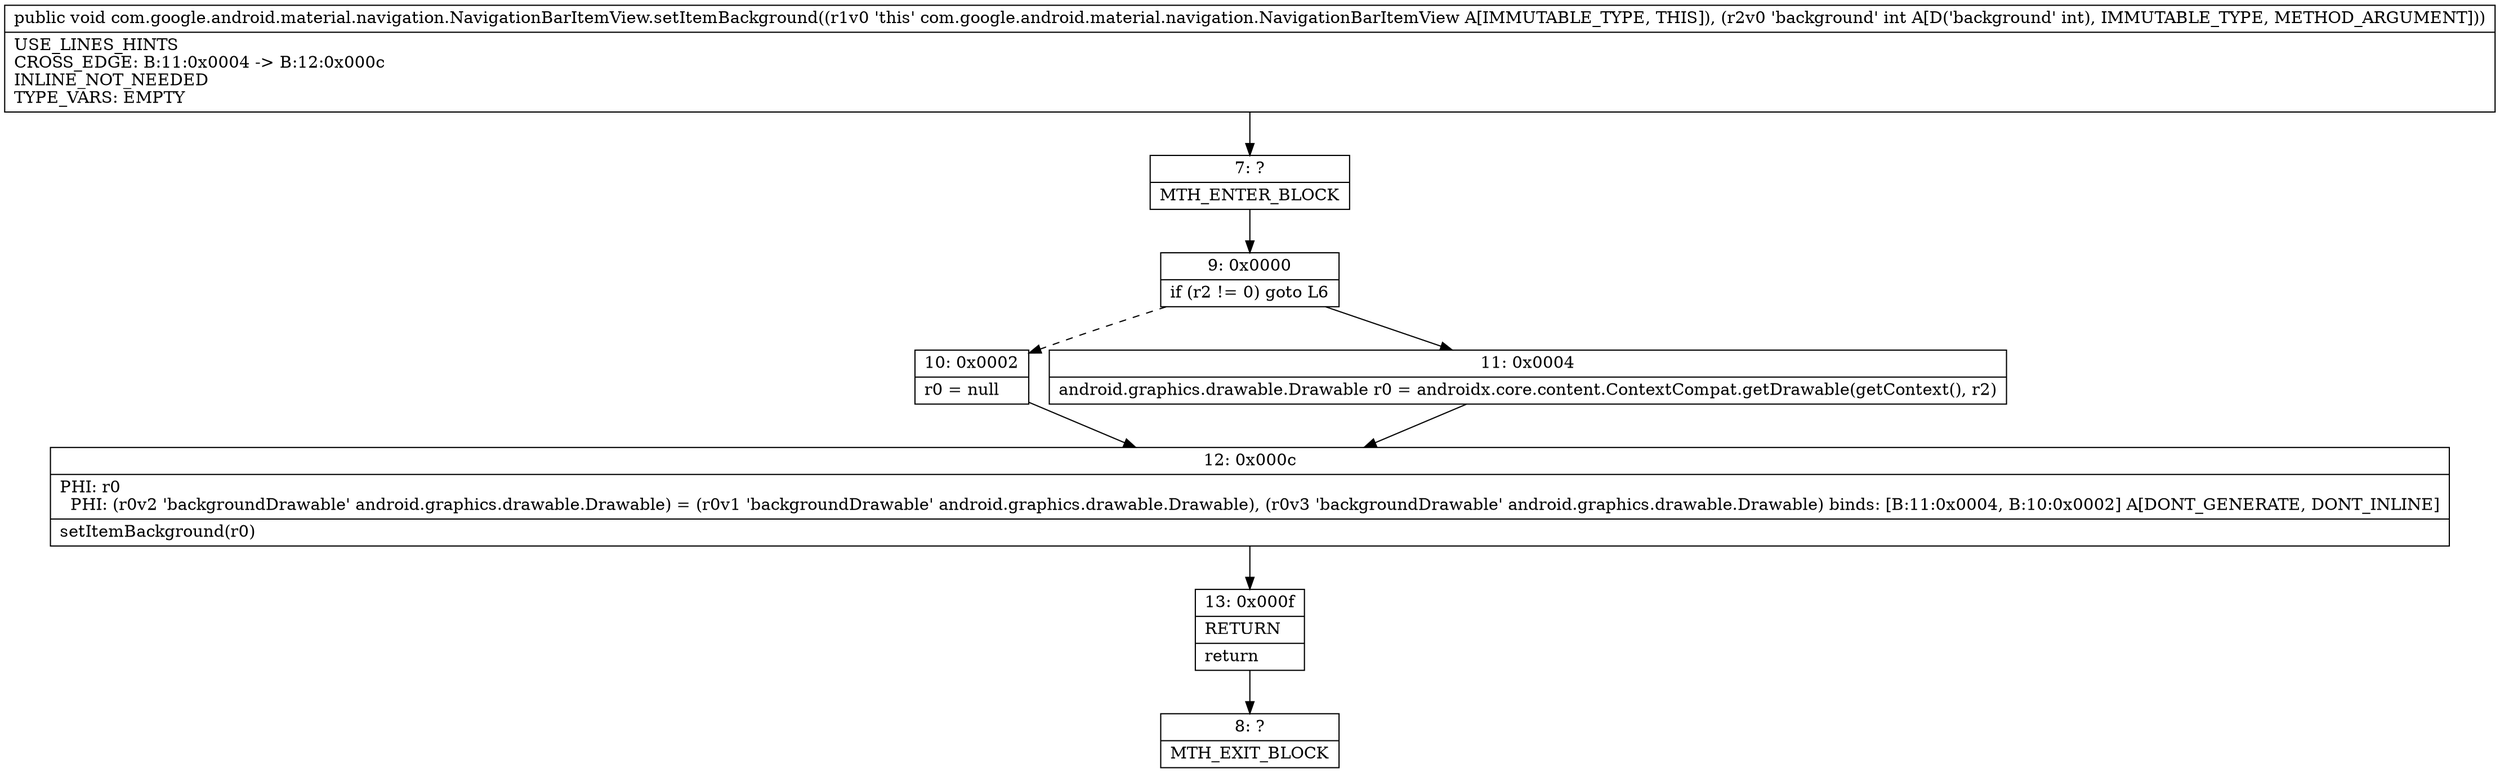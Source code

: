 digraph "CFG forcom.google.android.material.navigation.NavigationBarItemView.setItemBackground(I)V" {
Node_7 [shape=record,label="{7\:\ ?|MTH_ENTER_BLOCK\l}"];
Node_9 [shape=record,label="{9\:\ 0x0000|if (r2 != 0) goto L6\l}"];
Node_10 [shape=record,label="{10\:\ 0x0002|r0 = null\l}"];
Node_12 [shape=record,label="{12\:\ 0x000c|PHI: r0 \l  PHI: (r0v2 'backgroundDrawable' android.graphics.drawable.Drawable) = (r0v1 'backgroundDrawable' android.graphics.drawable.Drawable), (r0v3 'backgroundDrawable' android.graphics.drawable.Drawable) binds: [B:11:0x0004, B:10:0x0002] A[DONT_GENERATE, DONT_INLINE]\l|setItemBackground(r0)\l}"];
Node_13 [shape=record,label="{13\:\ 0x000f|RETURN\l|return\l}"];
Node_8 [shape=record,label="{8\:\ ?|MTH_EXIT_BLOCK\l}"];
Node_11 [shape=record,label="{11\:\ 0x0004|android.graphics.drawable.Drawable r0 = androidx.core.content.ContextCompat.getDrawable(getContext(), r2)\l}"];
MethodNode[shape=record,label="{public void com.google.android.material.navigation.NavigationBarItemView.setItemBackground((r1v0 'this' com.google.android.material.navigation.NavigationBarItemView A[IMMUTABLE_TYPE, THIS]), (r2v0 'background' int A[D('background' int), IMMUTABLE_TYPE, METHOD_ARGUMENT]))  | USE_LINES_HINTS\lCROSS_EDGE: B:11:0x0004 \-\> B:12:0x000c\lINLINE_NOT_NEEDED\lTYPE_VARS: EMPTY\l}"];
MethodNode -> Node_7;Node_7 -> Node_9;
Node_9 -> Node_10[style=dashed];
Node_9 -> Node_11;
Node_10 -> Node_12;
Node_12 -> Node_13;
Node_13 -> Node_8;
Node_11 -> Node_12;
}

